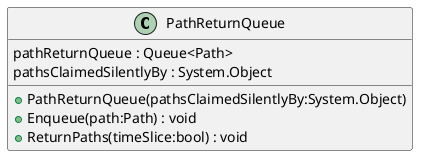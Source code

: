 @startuml
class PathReturnQueue {
    pathReturnQueue : Queue<Path>
    pathsClaimedSilentlyBy : System.Object
    + PathReturnQueue(pathsClaimedSilentlyBy:System.Object)
    + Enqueue(path:Path) : void
    + ReturnPaths(timeSlice:bool) : void
}
@enduml
